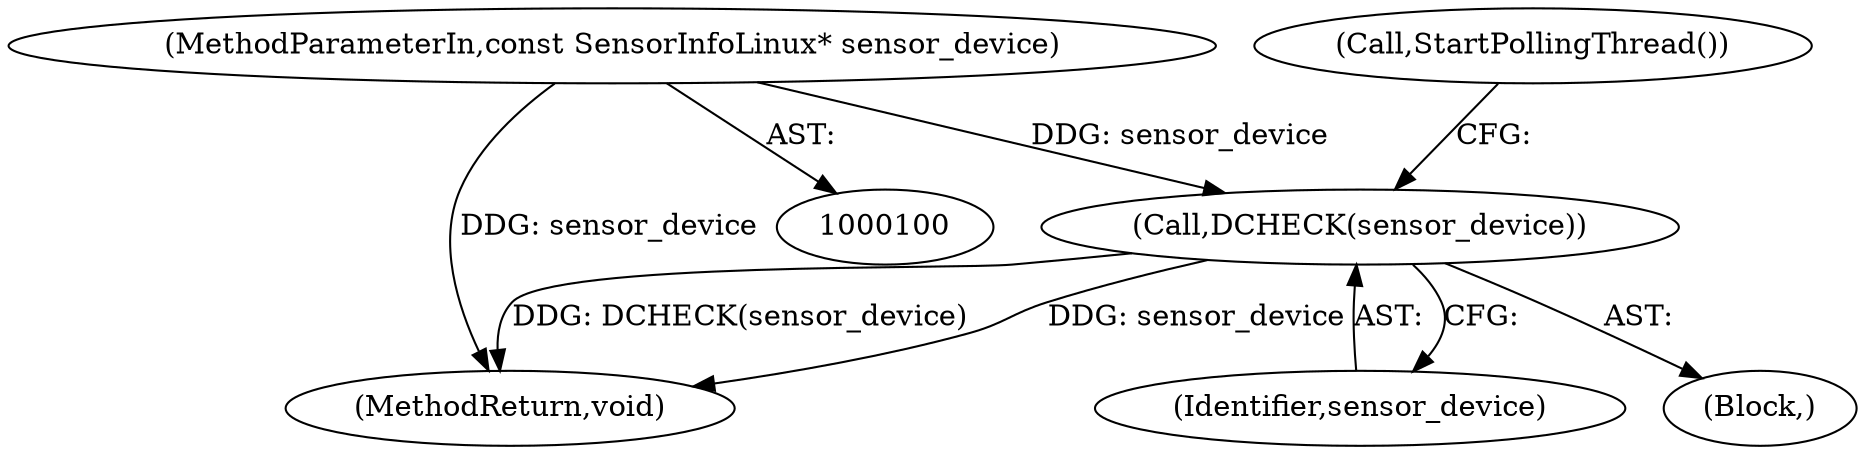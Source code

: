 digraph "0_Chrome_c0c8978849ac57e4ecd613ddc8ff7852a2054734_26@pointer" {
"1000104" [label="(MethodParameterIn,const SensorInfoLinux* sensor_device)"];
"1000108" [label="(Call,DCHECK(sensor_device))"];
"1000108" [label="(Call,DCHECK(sensor_device))"];
"1000112" [label="(Call,StartPollingThread())"];
"1000109" [label="(Identifier,sensor_device)"];
"1000124" [label="(MethodReturn,void)"];
"1000104" [label="(MethodParameterIn,const SensorInfoLinux* sensor_device)"];
"1000105" [label="(Block,)"];
"1000104" -> "1000100"  [label="AST: "];
"1000104" -> "1000124"  [label="DDG: sensor_device"];
"1000104" -> "1000108"  [label="DDG: sensor_device"];
"1000108" -> "1000105"  [label="AST: "];
"1000108" -> "1000109"  [label="CFG: "];
"1000109" -> "1000108"  [label="AST: "];
"1000112" -> "1000108"  [label="CFG: "];
"1000108" -> "1000124"  [label="DDG: DCHECK(sensor_device)"];
"1000108" -> "1000124"  [label="DDG: sensor_device"];
}
